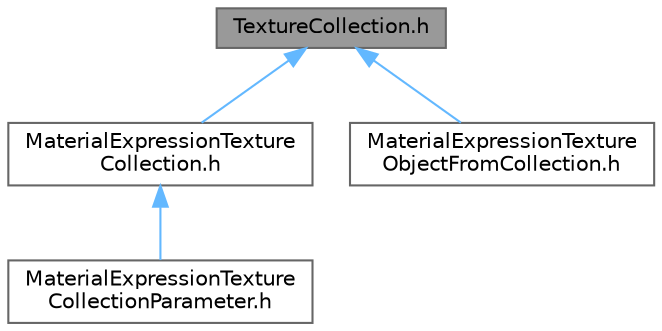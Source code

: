 digraph "TextureCollection.h"
{
 // INTERACTIVE_SVG=YES
 // LATEX_PDF_SIZE
  bgcolor="transparent";
  edge [fontname=Helvetica,fontsize=10,labelfontname=Helvetica,labelfontsize=10];
  node [fontname=Helvetica,fontsize=10,shape=box,height=0.2,width=0.4];
  Node1 [id="Node000001",label="TextureCollection.h",height=0.2,width=0.4,color="gray40", fillcolor="grey60", style="filled", fontcolor="black",tooltip=" "];
  Node1 -> Node2 [id="edge1_Node000001_Node000002",dir="back",color="steelblue1",style="solid",tooltip=" "];
  Node2 [id="Node000002",label="MaterialExpressionTexture\lCollection.h",height=0.2,width=0.4,color="grey40", fillcolor="white", style="filled",URL="$dd/d3d/MaterialExpressionTextureCollection_8h.html",tooltip=" "];
  Node2 -> Node3 [id="edge2_Node000002_Node000003",dir="back",color="steelblue1",style="solid",tooltip=" "];
  Node3 [id="Node000003",label="MaterialExpressionTexture\lCollectionParameter.h",height=0.2,width=0.4,color="grey40", fillcolor="white", style="filled",URL="$d6/dba/MaterialExpressionTextureCollectionParameter_8h.html",tooltip=" "];
  Node1 -> Node4 [id="edge3_Node000001_Node000004",dir="back",color="steelblue1",style="solid",tooltip=" "];
  Node4 [id="Node000004",label="MaterialExpressionTexture\lObjectFromCollection.h",height=0.2,width=0.4,color="grey40", fillcolor="white", style="filled",URL="$df/d34/MaterialExpressionTextureObjectFromCollection_8h.html",tooltip=" "];
}
